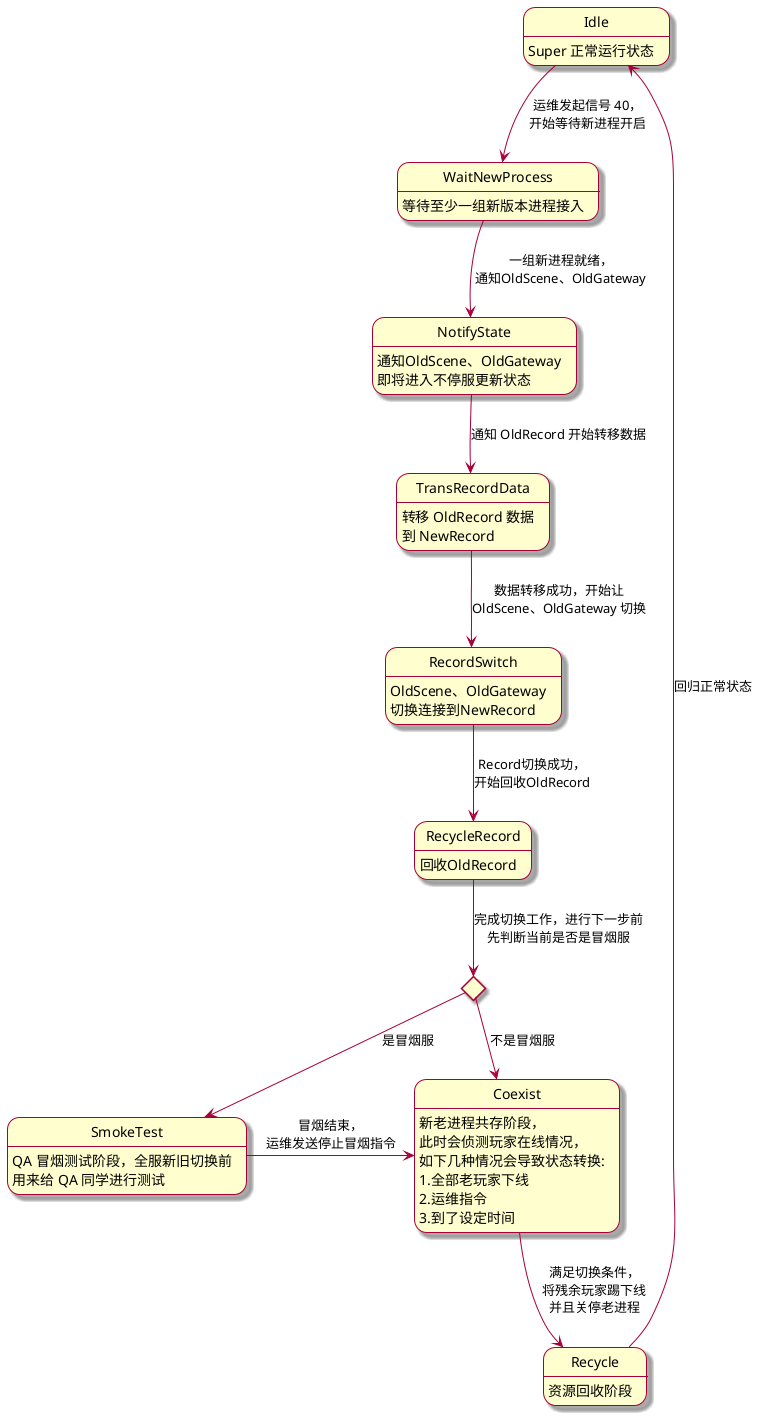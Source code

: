 @startuml
' 基础设置
skin rose

' 状态定义
state Idle: Super 正常运行状态
state WaitNewProcess: 等待至少一组新版本进程接入
state NotifyState: 通知OldScene、OldGateway\n即将进入不停服更新状态
state TransRecordData: 转移 OldRecord 数据\n到 NewRecord
state RecordSwitch: OldScene、OldGateway\n切换连接到NewRecord
state RecycleRecord: 回收OldRecord
state choice <<choice>>
state SmokeTest: QA 冒烟测试阶段，全服新旧切换前\n用来给 QA 同学进行测试
state Coexist: 新老进程共存阶段，\n此时会侦测玩家在线情况，\n如下几种情况会导致状态转换:\n1.全部老玩家下线\n2.运维指令\n3.到了设定时间
state Recycle: 资源回收阶段


' 状态流转
'[*] --> Idle
Idle --> WaitNewProcess: 运维发起信号 40，\n开始等待新进程开启

WaitNewProcess-->NotifyState: 一组新进程就绪，\n通知OldScene、OldGateway

NotifyState --> TransRecordData: 通知 OldRecord 开始转移数据

TransRecordData --> RecordSwitch: 数据转移成功，开始让\nOldScene、OldGateway 切换

RecordSwitch --> RecycleRecord: Record切换成功，\n开始回收OldRecord

RecycleRecord --> choice: 完成切换工作，进行下一步前\n先判断当前是否是冒烟服
choice --> SmokeTest: 是冒烟服


choice --> Coexist: 不是冒烟服

SmokeTest -> Coexist: 冒烟结束，\n运维发送停止冒烟指令

Coexist --> Recycle: 满足切换条件，\n将残余玩家踢下线\n并且关停老进程

Recycle -up-> Idle: 回归正常状态

@enduml
